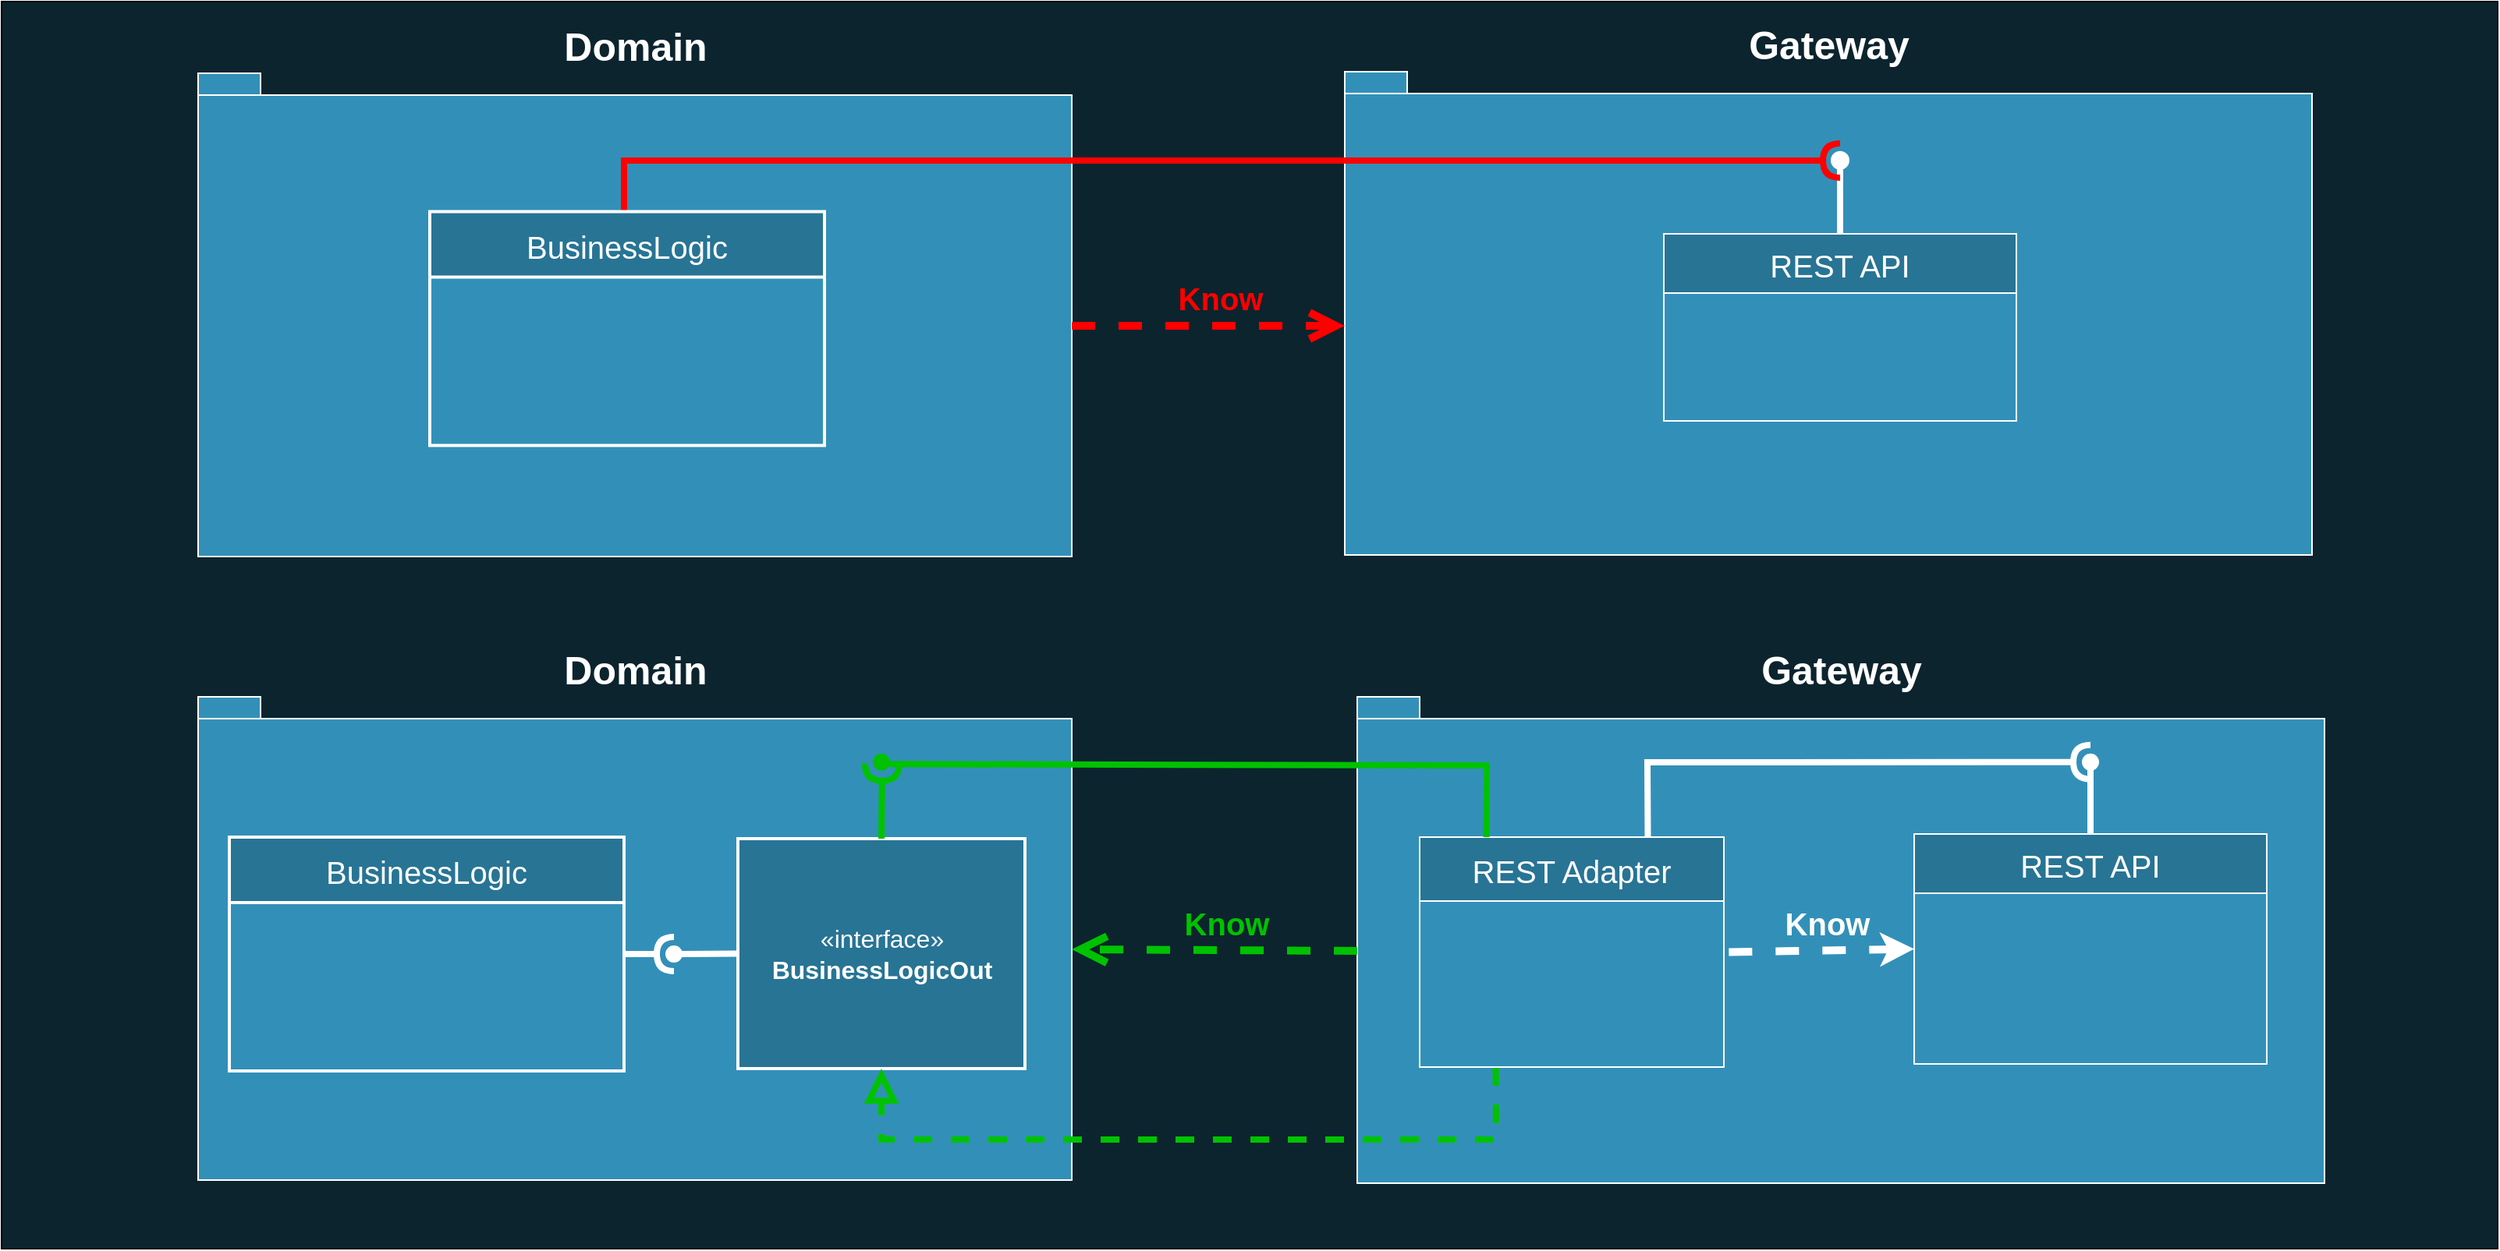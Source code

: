 <mxfile version="13.0.3" type="device"><diagram name="Page-1" id="b5b7bab2-c9e2-2cf4-8b2a-24fd1a2a6d21"><mxGraphModel dx="4024" dy="1370" grid="1" gridSize="10" guides="1" tooltips="1" connect="1" arrows="1" fold="1" page="1" pageScale="1" pageWidth="827" pageHeight="1169" background="#ffffff" math="0" shadow="0"><root><mxCell id="0"/><mxCell id="1" parent="0"/><mxCell id="crDRbli0xWPwZ9U8P9Jx-28" value="" style="rounded=0;whiteSpace=wrap;html=1;fillColor=#0C242E;fontSize=30;fontColor=#FFFFFF;strokeColor=#000000;" parent="1" vertex="1"><mxGeometry x="-1201" y="20" width="1600" height="800" as="geometry"/></mxCell><mxCell id="p-zM-NEytp6wVahThXKn-10" value="&lt;font style=&quot;font-size: 25px&quot; color=&quot;#ffffff&quot;&gt;Gateway&lt;/font&gt;" style="shape=folder;fontStyle=1;spacingTop=10;tabWidth=40;tabHeight=14;tabPosition=left;html=1;fillColor=#3290B8;labelPosition=center;verticalLabelPosition=top;align=center;verticalAlign=bottom;strokeColor=#FFFFFF;" vertex="1" parent="1"><mxGeometry x="-340" y="65" width="620" height="310" as="geometry"/></mxCell><mxCell id="pAwI9zMzJVAKjvSWncaQ-4" value="&lt;font style=&quot;font-size: 25px&quot; color=&quot;#ffffff&quot;&gt;Gateway&lt;/font&gt;" style="shape=folder;fontStyle=1;spacingTop=10;tabWidth=40;tabHeight=14;tabPosition=left;html=1;fillColor=#3290B8;labelPosition=center;verticalLabelPosition=top;align=center;verticalAlign=bottom;strokeColor=#FFFFFF;" parent="1" vertex="1"><mxGeometry x="-332" y="466" width="620" height="312" as="geometry"/></mxCell><mxCell id="pAwI9zMzJVAKjvSWncaQ-3" value="&lt;font color=&quot;#ffffff&quot;&gt;&lt;span style=&quot;font-size: 25px&quot;&gt;Domain&lt;br&gt;&lt;/span&gt;&lt;/font&gt;" style="shape=folder;fontStyle=1;spacingTop=10;tabWidth=40;tabHeight=14;tabPosition=left;html=1;fillColor=#3290B8;labelPosition=center;verticalLabelPosition=top;align=center;verticalAlign=bottom;strokeColor=#FFFFFF;" parent="1" vertex="1"><mxGeometry x="-1075" y="466" width="560" height="310" as="geometry"/></mxCell><mxCell id="pAwI9zMzJVAKjvSWncaQ-7" value="&lt;font style=&quot;font-size: 16px&quot;&gt;&lt;font style=&quot;font-size: 16px&quot;&gt;«interface»&lt;/font&gt;&lt;br&gt;&lt;b&gt;&lt;font style=&quot;font-size: 16px&quot;&gt;BusinessLogicOut&lt;/font&gt;&lt;/b&gt;&lt;/font&gt;" style="html=1;fillColor=#287494;fontColor=#FFFFFF;strokeWidth=2;strokeColor=#FFFFFF;" parent="1" vertex="1"><mxGeometry x="-729" y="557" width="184" height="147.5" as="geometry"/></mxCell><mxCell id="pAwI9zMzJVAKjvSWncaQ-8" value="" style="rounded=0;orthogonalLoop=1;jettySize=auto;html=1;endArrow=none;endFill=0;exitX=0;exitY=0.5;exitDx=0;exitDy=0;strokeColor=#FFFFFF;strokeWidth=4;" parent="1" source="pAwI9zMzJVAKjvSWncaQ-7" target="pAwI9zMzJVAKjvSWncaQ-10" edge="1"><mxGeometry relative="1" as="geometry"><mxPoint x="-682" y="806" as="sourcePoint"/></mxGeometry></mxCell><mxCell id="pAwI9zMzJVAKjvSWncaQ-9" value="" style="rounded=0;orthogonalLoop=1;jettySize=auto;html=1;endArrow=halfCircle;endFill=0;entryX=0.5;entryY=0.5;entryDx=0;entryDy=0;endSize=6;strokeWidth=4;exitX=1;exitY=0.5;exitDx=0;exitDy=0;strokeColor=#FFFFFF;" parent="1" source="pAwI9zMzJVAKjvSWncaQ-6" target="pAwI9zMzJVAKjvSWncaQ-10" edge="1"><mxGeometry relative="1" as="geometry"><mxPoint x="-832" y="786" as="sourcePoint"/></mxGeometry></mxCell><mxCell id="pAwI9zMzJVAKjvSWncaQ-10" value="" style="ellipse;whiteSpace=wrap;html=1;fontFamily=Helvetica;fontSize=12;fontColor=#000000;align=center;strokeColor=#FFFFFF;fillColor=#ffffff;points=[];aspect=fixed;resizable=0;" parent="1" vertex="1"><mxGeometry x="-775" y="626" width="10" height="10" as="geometry"/></mxCell><mxCell id="pAwI9zMzJVAKjvSWncaQ-18" value="" style="rounded=0;orthogonalLoop=1;jettySize=auto;html=1;endArrow=none;endFill=0;exitX=0.5;exitY=0;exitDx=0;exitDy=0;strokeColor=#FFFFFF;fontColor=#FFFFFF;strokeWidth=4;" parent="1" source="pAwI9zMzJVAKjvSWncaQ-17" target="pAwI9zMzJVAKjvSWncaQ-20" edge="1"><mxGeometry relative="1" as="geometry"><mxPoint x="-201" y="904" as="sourcePoint"/></mxGeometry></mxCell><mxCell id="pAwI9zMzJVAKjvSWncaQ-19" value="" style="rounded=0;orthogonalLoop=1;jettySize=auto;html=1;endArrow=halfCircle;endFill=0;entryX=0.5;entryY=0.5;entryDx=0;entryDy=0;endSize=6;strokeWidth=4;exitX=0.75;exitY=0;exitDx=0;exitDy=0;strokeColor=#FFFFFF;fontColor=#FFFFFF;" parent="1" source="pAwI9zMzJVAKjvSWncaQ-16" target="pAwI9zMzJVAKjvSWncaQ-20" edge="1"><mxGeometry relative="1" as="geometry"><mxPoint x="-162" y="904" as="sourcePoint"/><Array as="points"><mxPoint x="-146" y="508"/></Array></mxGeometry></mxCell><mxCell id="pAwI9zMzJVAKjvSWncaQ-20" value="" style="ellipse;whiteSpace=wrap;html=1;fontFamily=Helvetica;fontSize=12;fontColor=#FFFFFF;align=center;strokeColor=#FFFFFF;fillColor=#ffffff;points=[];aspect=fixed;resizable=0;" parent="1" vertex="1"><mxGeometry x="133" y="502.87" width="10" height="10" as="geometry"/></mxCell><mxCell id="pAwI9zMzJVAKjvSWncaQ-21" value="" style="endArrow=block;dashed=1;endFill=0;endSize=12;html=1;entryX=0.5;entryY=1;entryDx=0;entryDy=0;exitX=0.25;exitY=1;exitDx=0;exitDy=0;strokeColor=#00C200;strokeWidth=4;rounded=0;" parent="1" source="pAwI9zMzJVAKjvSWncaQ-16" target="pAwI9zMzJVAKjvSWncaQ-7" edge="1"><mxGeometry width="160" relative="1" as="geometry"><mxPoint x="-285" y="794" as="sourcePoint"/><mxPoint x="-335" y="847" as="targetPoint"/><Array as="points"><mxPoint x="-243" y="750"/><mxPoint x="-637" y="750"/></Array></mxGeometry></mxCell><mxCell id="pAwI9zMzJVAKjvSWncaQ-37" value="&lt;font color=&quot;#ffffff&quot;&gt;&lt;span style=&quot;font-size: 25px&quot;&gt;Domain&lt;br&gt;&lt;/span&gt;&lt;/font&gt;" style="shape=folder;fontStyle=1;spacingTop=10;tabWidth=40;tabHeight=14;tabPosition=left;html=1;fillColor=#3290B8;labelPosition=center;verticalLabelPosition=top;align=center;verticalAlign=bottom;strokeColor=#FFFFFF;" parent="1" vertex="1"><mxGeometry x="-1075" y="66" width="560" height="310" as="geometry"/></mxCell><mxCell id="pAwI9zMzJVAKjvSWncaQ-44" value="" style="rounded=0;orthogonalLoop=1;jettySize=auto;html=1;endArrow=none;endFill=0;exitX=0.189;exitY=0.203;exitDx=0;exitDy=0;strokeColor=#FFFFFF;fontColor=#FFFFFF;exitPerimeter=0;" parent="1" edge="1"><mxGeometry relative="1" as="geometry"><mxPoint x="-288.11" y="224.78" as="sourcePoint"/><mxPoint x="-288.536" y="224.214" as="targetPoint"/></mxGeometry></mxCell><mxCell id="pAwI9zMzJVAKjvSWncaQ-52" value="" style="rounded=0;orthogonalLoop=1;jettySize=auto;html=1;endArrow=none;endFill=0;labelBackgroundColor=none;strokeColor=#FFFFFF;strokeWidth=4;fontSize=20;fontColor=#FFFFFF;exitX=0.5;exitY=0;exitDx=0;exitDy=0;" parent="1" source="pAwI9zMzJVAKjvSWncaQ-49" target="pAwI9zMzJVAKjvSWncaQ-54" edge="1"><mxGeometry relative="1" as="geometry"><mxPoint x="-431.5" y="239" as="sourcePoint"/></mxGeometry></mxCell><mxCell id="pAwI9zMzJVAKjvSWncaQ-53" value="" style="rounded=0;orthogonalLoop=1;jettySize=auto;html=1;endArrow=halfCircle;endFill=0;endSize=6;strokeWidth=4;labelBackgroundColor=none;fontSize=20;fontColor=#FFFFFF;strokeColor=#FF0000;exitX=0.5;exitY=0;exitDx=0;exitDy=0;entryX=0.7;entryY=0.513;entryDx=0;entryDy=0;entryPerimeter=0;" parent="1" edge="1"><mxGeometry relative="1" as="geometry"><mxPoint x="-802" y="154.75" as="sourcePoint"/><mxPoint x="-22.5" y="122" as="targetPoint"/><Array as="points"><mxPoint x="-802" y="122"/></Array></mxGeometry></mxCell><mxCell id="pAwI9zMzJVAKjvSWncaQ-54" value="" style="ellipse;whiteSpace=wrap;html=1;fontFamily=Helvetica;fontSize=12;fontColor=#000000;align=center;strokeColor=#FFFFFF;fillColor=#ffffff;points=[];aspect=fixed;resizable=0;strokeWidth=2;perimeterSpacing=0;" parent="1" vertex="1"><mxGeometry x="-27.5" y="116.87" width="10" height="10" as="geometry"/></mxCell><mxCell id="pAwI9zMzJVAKjvSWncaQ-55" value="Know" style="endArrow=open;endSize=12;dashed=1;html=1;labelBackgroundColor=none;strokeColor=#FF0000;strokeWidth=5;fontSize=20;fontColor=#FF0000;exitX=0;exitY=0;exitDx=560;exitDy=162;exitPerimeter=0;fontStyle=1;entryX=0;entryY=0;entryDx=0;entryDy=163;entryPerimeter=0;" parent="1" source="pAwI9zMzJVAKjvSWncaQ-37" target="p-zM-NEytp6wVahThXKn-10" edge="1"><mxGeometry x="0.082" y="18" width="160" relative="1" as="geometry"><mxPoint x="-1190" y="914" as="sourcePoint"/><mxPoint x="-140" y="221" as="targetPoint"/><Array as="points"/><mxPoint as="offset"/></mxGeometry></mxCell><mxCell id="pAwI9zMzJVAKjvSWncaQ-56" value="Know" style="endArrow=open;endSize=12;dashed=1;html=1;labelBackgroundColor=none;strokeColor=#00C200;strokeWidth=5;fontSize=20;fontColor=#00C200;entryX=0;entryY=0;entryDx=560;entryDy=162;exitX=0;exitY=0;exitDx=0;exitDy=163;exitPerimeter=0;entryPerimeter=0;fontStyle=1" parent="1" source="pAwI9zMzJVAKjvSWncaQ-4" target="pAwI9zMzJVAKjvSWncaQ-3" edge="1"><mxGeometry x="-0.082" y="-18" width="160" relative="1" as="geometry"><mxPoint x="-455.0" y="162" as="sourcePoint"/><mxPoint x="-335" y="162.5" as="targetPoint"/><Array as="points"/><mxPoint as="offset"/></mxGeometry></mxCell><mxCell id="p-zM-NEytp6wVahThXKn-4" value="&lt;font color=&quot;#ffffff&quot;&gt;Know&lt;/font&gt;" style="endArrow=none;endSize=12;dashed=1;html=1;labelBackgroundColor=none;strokeColor=#FFFFFF;strokeWidth=5;fontSize=20;fontColor=#00C200;entryX=1;entryY=0.5;entryDx=0;entryDy=0;exitX=0;exitY=0.5;exitDx=0;exitDy=0;fontStyle=1;startArrow=classic;startFill=0;endFill=0;" edge="1" parent="1" source="pAwI9zMzJVAKjvSWncaQ-17" target="pAwI9zMzJVAKjvSWncaQ-16"><mxGeometry x="-0.082" y="-18" width="160" relative="1" as="geometry"><mxPoint x="3" y="629" as="sourcePoint"/><mxPoint x="-607.0" y="636.0" as="targetPoint"/><Array as="points"/><mxPoint as="offset"/></mxGeometry></mxCell><mxCell id="pAwI9zMzJVAKjvSWncaQ-6" value="BusinessLogic" style="swimlane;fontStyle=0;childLayout=stackLayout;horizontal=1;startSize=42;fillColor=#287494;horizontalStack=0;resizeParent=1;resizeParentMax=0;resizeLast=0;collapsible=1;marginBottom=0;fontColor=#FFFFFF;fontSize=20;strokeWidth=2;strokeColor=#FFFFFF;" parent="1" vertex="1"><mxGeometry x="-1055" y="556" width="253" height="150" as="geometry"/></mxCell><mxCell id="pAwI9zMzJVAKjvSWncaQ-48" value="BusinessLogic" style="swimlane;fontStyle=0;childLayout=stackLayout;horizontal=1;startSize=42;fillColor=#287494;horizontalStack=0;resizeParent=1;resizeParentMax=0;resizeLast=0;collapsible=1;marginBottom=0;fontColor=#FFFFFF;fontSize=20;strokeWidth=2;strokeColor=#FFFFFF;" parent="1" vertex="1"><mxGeometry x="-926.5" y="154.75" width="253" height="150" as="geometry"><mxRectangle x="-1651.5" y="-124.12" width="160" height="42" as="alternateBounds"/></mxGeometry></mxCell><mxCell id="pAwI9zMzJVAKjvSWncaQ-17" value="REST API" style="swimlane;fontStyle=0;childLayout=stackLayout;horizontal=1;startSize=38;fillColor=#287494;horizontalStack=0;resizeParent=1;resizeParentMax=0;resizeLast=0;collapsible=1;marginBottom=0;strokeColor=#FFFFFF;fontColor=#FFFFFF;fontSize=20;" parent="1" vertex="1"><mxGeometry x="25" y="554" width="226" height="147.5" as="geometry"/></mxCell><mxCell id="pAwI9zMzJVAKjvSWncaQ-16" value="REST Adapter" style="swimlane;fontStyle=0;childLayout=stackLayout;horizontal=1;startSize=41;fillColor=#287494;horizontalStack=0;resizeParent=1;resizeParentMax=0;resizeLast=0;collapsible=1;marginBottom=0;strokeColor=#FFFFFF;fontColor=#FFFFFF;fontSize=20;" parent="1" vertex="1"><mxGeometry x="-292" y="556" width="195" height="147.5" as="geometry"/></mxCell><mxCell id="pAwI9zMzJVAKjvSWncaQ-49" value="REST API" style="swimlane;fontStyle=0;childLayout=stackLayout;horizontal=1;startSize=38;fillColor=#287494;horizontalStack=0;resizeParent=1;resizeParentMax=0;resizeLast=0;collapsible=1;marginBottom=0;strokeColor=#FFFFFF;fontColor=#FFFFFF;fontSize=20;" parent="1" vertex="1"><mxGeometry x="-135.5" y="169" width="226" height="120" as="geometry"/></mxCell><mxCell id="p-zM-NEytp6wVahThXKn-9" value="" style="text;html=1;strokeColor=#FFFFFF;fillColor=#3290B8;align=center;verticalAlign=middle;whiteSpace=wrap;rounded=0;fontSize=20;fontColor=#333333;" vertex="1" parent="pAwI9zMzJVAKjvSWncaQ-49"><mxGeometry y="38" width="226" height="82" as="geometry"/></mxCell><mxCell id="p-zM-NEytp6wVahThXKn-11" value="" style="rounded=0;orthogonalLoop=1;jettySize=auto;html=1;endArrow=none;endFill=0;labelBackgroundColor=none;strokeColor=#00C200;strokeWidth=4;fontSize=20;fontColor=#00C200;exitX=0.25;exitY=0;exitDx=0;exitDy=0;entryX=0.967;entryY=0.63;entryDx=0;entryDy=0;entryPerimeter=0;" edge="1" target="p-zM-NEytp6wVahThXKn-13" parent="1"><mxGeometry relative="1" as="geometry"><mxPoint x="-249.25" y="556" as="sourcePoint"/><mxPoint x="-626" y="518" as="targetPoint"/><Array as="points"><mxPoint x="-249" y="510"/></Array></mxGeometry></mxCell><mxCell id="p-zM-NEytp6wVahThXKn-13" value="" style="ellipse;whiteSpace=wrap;html=1;fontFamily=Helvetica;fontSize=12;fontColor=#000000;align=center;strokeColor=#00C200;fillColor=#00C200;points=[];aspect=fixed;resizable=0;" vertex="1" parent="1"><mxGeometry x="-642" y="502.87" width="10" height="10" as="geometry"/></mxCell><mxCell id="p-zM-NEytp6wVahThXKn-17" value="" style="rounded=0;orthogonalLoop=1;jettySize=auto;html=1;endArrow=halfCircle;endFill=0;endSize=6;strokeWidth=4;labelBackgroundColor=none;fontSize=20;fontColor=#00C200;strokeColor=#00C200;exitX=0.5;exitY=0;exitDx=0;exitDy=0;" edge="1" parent="1" source="pAwI9zMzJVAKjvSWncaQ-7"><mxGeometry relative="1" as="geometry"><mxPoint x="-637.0" y="553" as="sourcePoint"/><mxPoint x="-636.567" y="508.851" as="targetPoint"/><Array as="points"/></mxGeometry></mxCell></root></mxGraphModel></diagram></mxfile>